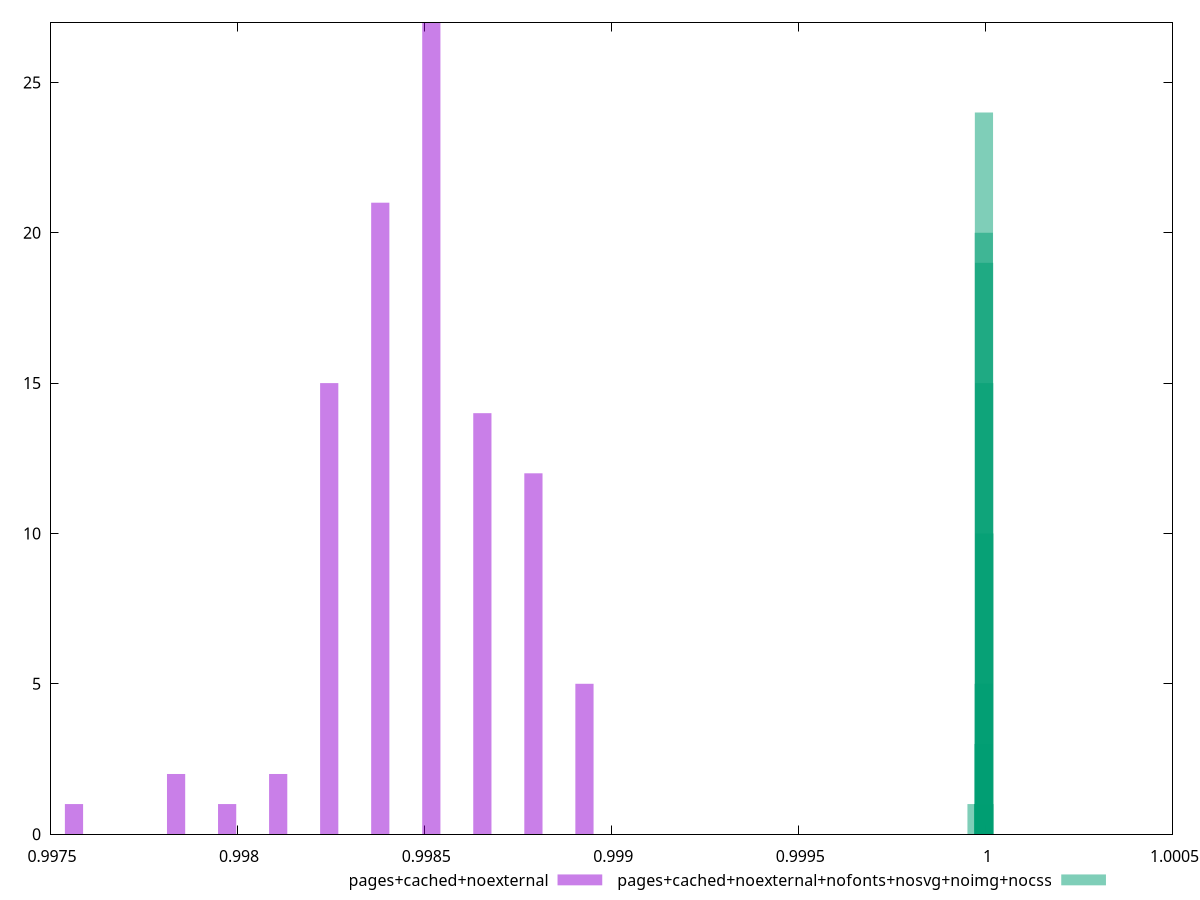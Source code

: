 $_pagesCachedNoexternal <<EOF
0.9987919661459206 12
0.9985191094416054 27
0.9982462527372901 15
0.9986555377937629 14
0.9983826810894477 21
0.9989283944980781 5
0.9981098243851325 2
0.9978369676808172 2
0.997564110976502 1
0.9979733960329749 1
EOF
$_pagesCachedNoexternalNofontsNosvgNoimgNocss <<EOF
0.9999972000310802 10
0.9999960584235552 24
0.9999968194952386 15
0.9999956778877136 20
0.9999949168160303 3
0.9999964389593968 19
0.999995297351872 5
0.9999762705597899 1
0.9999975805669218 1
0.9999937752085054 1
0.9999945362801886 1
EOF
set key outside below
set terminal pngcairo
set output "report_00004_2020-11-02T20-21-41.718Z/mainthread-work-breakdown/mainthread-work-breakdown_pages+cached+noexternal_pages+cached+noexternal+nofonts+nosvg+noimg+nocss+hist.png"
set boxwidth 0.000048669391808395804
set style fill transparent solid 0.5 noborder
set yrange [0:27]
plot $_pagesCachedNoexternal title "pages+cached+noexternal" with boxes ,$_pagesCachedNoexternalNofontsNosvgNoimgNocss title "pages+cached+noexternal+nofonts+nosvg+noimg+nocss" with boxes ,